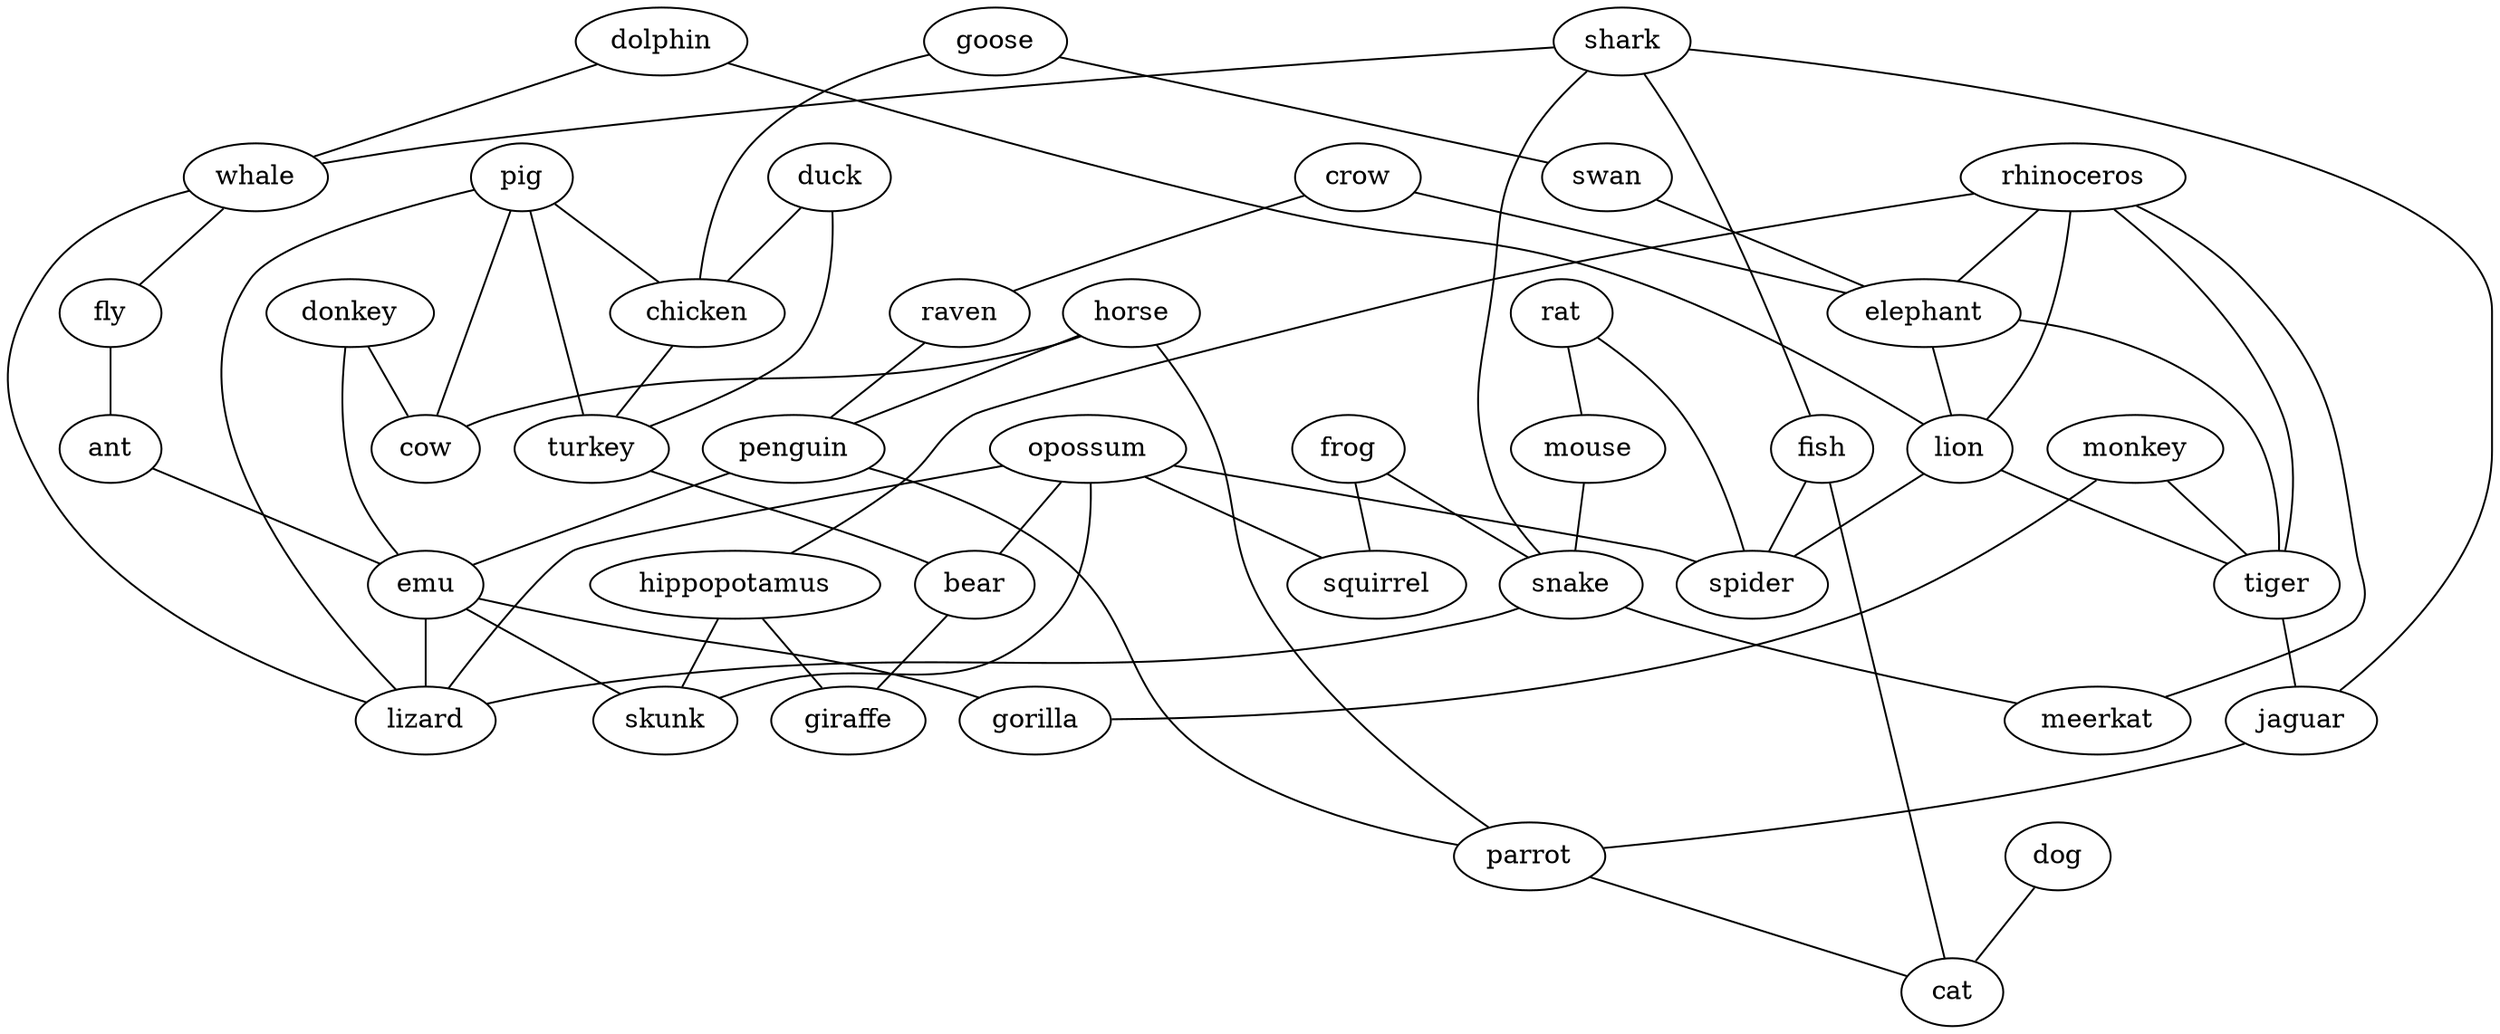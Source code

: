 strict graph G {
donkey;
crow;
dolphin;
shark;
pig;
goose;
rat;
duck;
mouse;
swan;
frog;
rhinoceros;
opossum;
monkey;
elephant;
chicken;
hippopotamus;
fish;
raven;
turkey;
squirrel;
lion;
horse;
bear;
spider;
tiger;
giraffe;
snake;
whale;
penguin;
fly;
ant;
jaguar;
cow;
parrot;
dog;
cat;
emu;
gorilla;
lizard;
skunk;
meerkat;
donkey -- emu  [weight=1];
donkey -- cow  [weight=1];
crow -- raven  [weight=1];
crow -- elephant  [weight=1];
dolphin -- lion  [weight=1];
dolphin -- whale  [weight=1];
shark -- fish  [weight=1];
shark -- jaguar  [weight=1];
shark -- whale  [weight=1];
shark -- snake  [weight=1];
pig -- turkey  [weight=1];
pig -- chicken  [weight=1];
pig -- lizard  [weight=1];
pig -- cow  [weight=1];
goose -- chicken  [weight=1];
goose -- swan  [weight=1];
rat -- mouse  [weight=1];
rat -- spider  [weight=1];
duck -- turkey  [weight=1];
duck -- chicken  [weight=1];
mouse -- snake  [weight=1];
swan -- elephant  [weight=1];
frog -- squirrel  [weight=1];
frog -- snake  [weight=1];
rhinoceros -- tiger  [weight=1];
rhinoceros -- lion  [weight=1];
rhinoceros -- elephant  [weight=1];
rhinoceros -- meerkat  [weight=1];
rhinoceros -- hippopotamus  [weight=1];
opossum -- skunk  [weight=1];
opossum -- squirrel  [weight=1];
opossum -- spider  [weight=1];
opossum -- bear  [weight=1];
opossum -- lizard  [weight=1];
monkey -- tiger  [weight=1];
monkey -- gorilla  [weight=1];
elephant -- tiger  [weight=1];
elephant -- lion  [weight=1];
chicken -- turkey  [weight=1];
hippopotamus -- giraffe  [weight=1];
hippopotamus -- skunk  [weight=1];
fish -- spider  [weight=1];
fish -- cat  [weight=1];
raven -- penguin  [weight=1];
turkey -- bear  [weight=1];
lion -- tiger  [weight=1];
lion -- spider  [weight=1];
horse -- cow  [weight=1];
horse -- parrot  [weight=1];
horse -- penguin  [weight=1];
bear -- giraffe  [weight=1];
tiger -- jaguar  [weight=1];
snake -- lizard  [weight=1];
snake -- meerkat  [weight=1];
whale -- fly  [weight=1];
whale -- lizard  [weight=1];
penguin -- parrot  [weight=1];
penguin -- emu  [weight=1];
fly -- ant  [weight=1];
ant -- emu  [weight=1];
jaguar -- parrot  [weight=1];
parrot -- cat  [weight=1];
dog -- cat  [weight=1];
emu -- gorilla  [weight=1];
emu -- lizard  [weight=1];
emu -- skunk  [weight=1];
}
